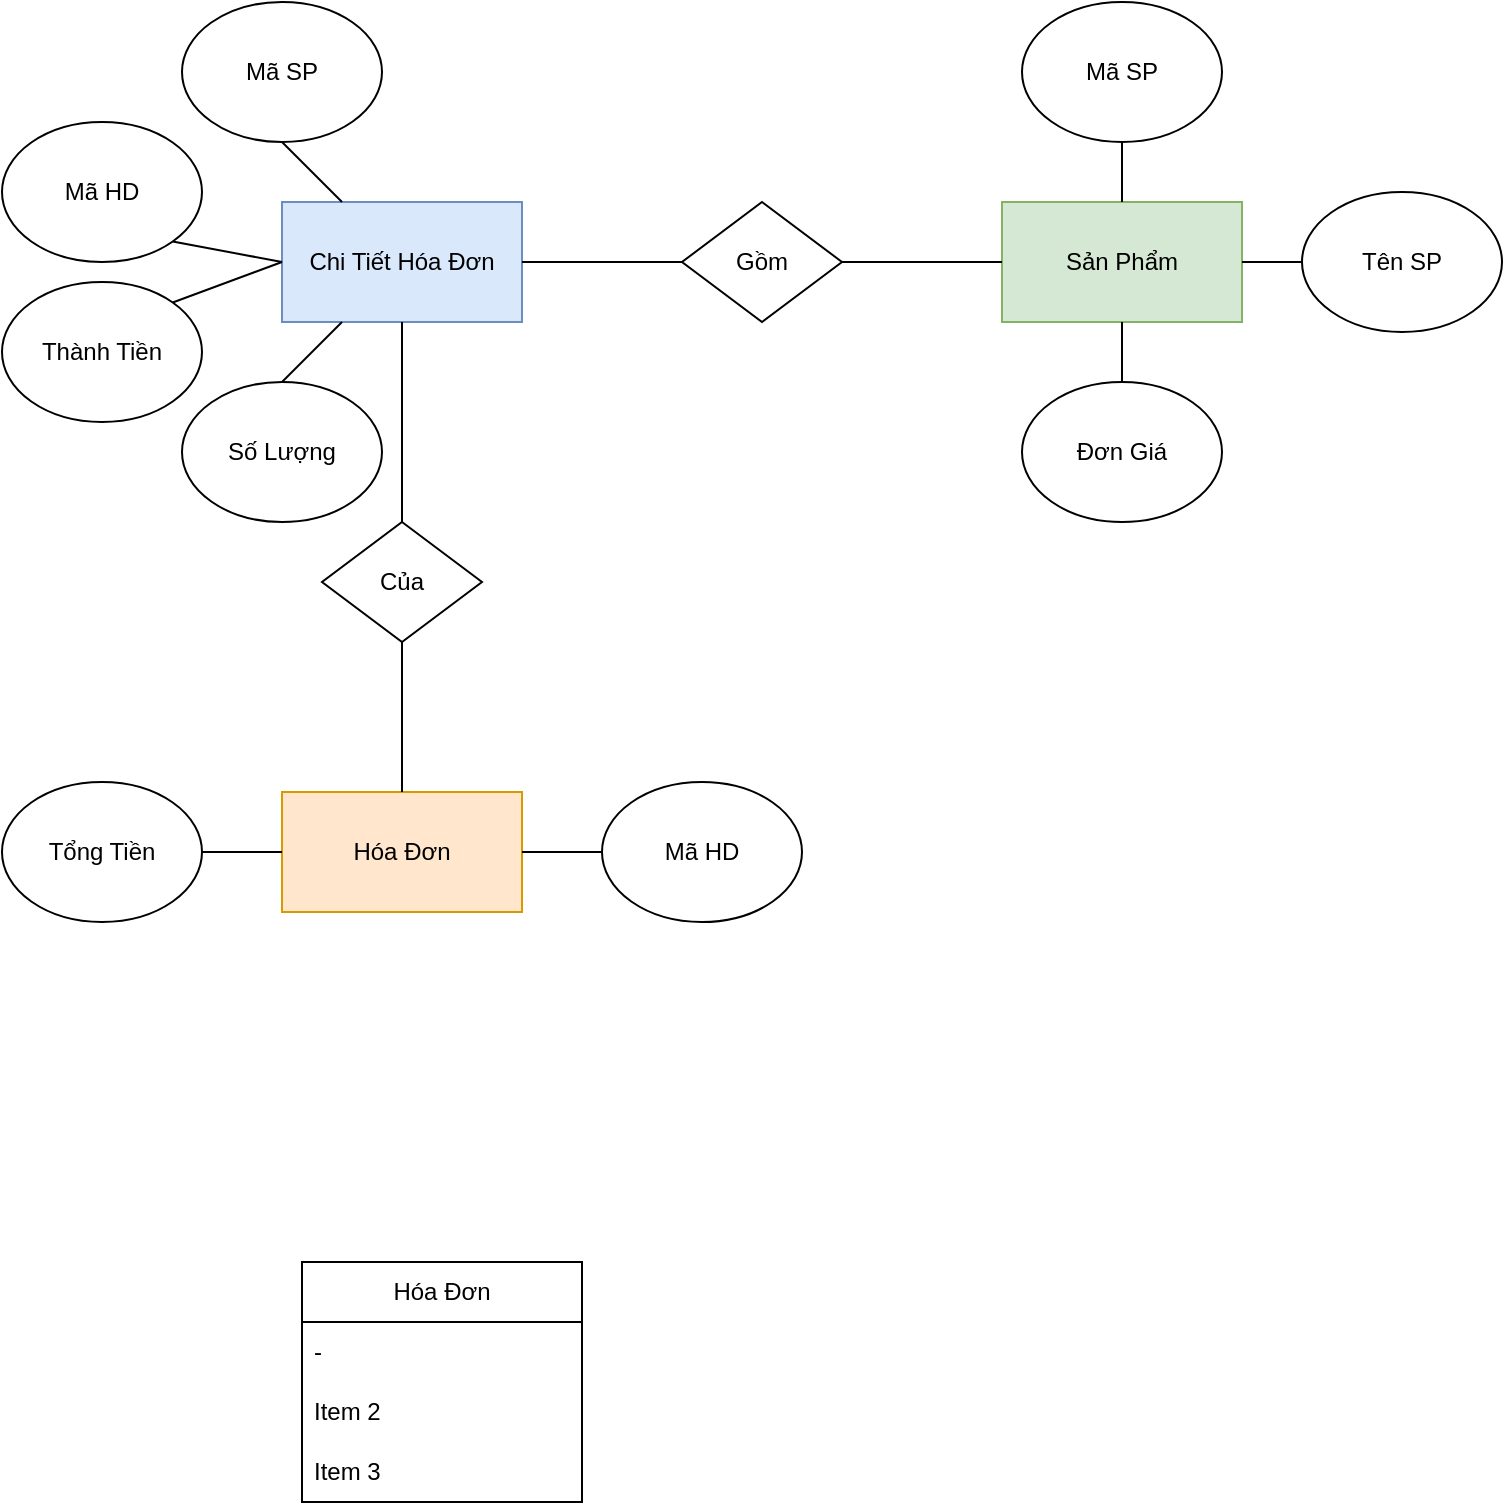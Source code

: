 <mxfile version="24.7.6">
  <diagram name="Page-1" id="pgy9I5oYHcWPJ9aGwN5I">
    <mxGraphModel dx="1235" dy="655" grid="1" gridSize="10" guides="1" tooltips="1" connect="1" arrows="1" fold="1" page="1" pageScale="1" pageWidth="850" pageHeight="1100" math="0" shadow="0">
      <root>
        <mxCell id="0" />
        <mxCell id="1" parent="0" />
        <mxCell id="iatrL-qNKA81DHMAHy29-2" value="Hóa Đơn" style="rounded=0;whiteSpace=wrap;html=1;fillColor=#ffe6cc;strokeColor=#d79b00;" vertex="1" parent="1">
          <mxGeometry x="360" y="415" width="120" height="60" as="geometry" />
        </mxCell>
        <mxCell id="iatrL-qNKA81DHMAHy29-4" value="Chi Tiết Hóa Đơn" style="rounded=0;whiteSpace=wrap;html=1;fillColor=#dae8fc;strokeColor=#6c8ebf;" vertex="1" parent="1">
          <mxGeometry x="360" y="120" width="120" height="60" as="geometry" />
        </mxCell>
        <mxCell id="iatrL-qNKA81DHMAHy29-5" value="Sản Phẩm" style="rounded=0;whiteSpace=wrap;html=1;fillColor=#d5e8d4;strokeColor=#82b366;" vertex="1" parent="1">
          <mxGeometry x="720" y="120" width="120" height="60" as="geometry" />
        </mxCell>
        <mxCell id="iatrL-qNKA81DHMAHy29-6" value="Mã HD" style="ellipse;whiteSpace=wrap;html=1;" vertex="1" parent="1">
          <mxGeometry x="520" y="410" width="100" height="70" as="geometry" />
        </mxCell>
        <mxCell id="iatrL-qNKA81DHMAHy29-7" value="Mã HD" style="ellipse;whiteSpace=wrap;html=1;" vertex="1" parent="1">
          <mxGeometry x="220" y="80" width="100" height="70" as="geometry" />
        </mxCell>
        <mxCell id="iatrL-qNKA81DHMAHy29-8" value="Mã SP" style="ellipse;whiteSpace=wrap;html=1;" vertex="1" parent="1">
          <mxGeometry x="310" y="20" width="100" height="70" as="geometry" />
        </mxCell>
        <mxCell id="iatrL-qNKA81DHMAHy29-9" value="Số Lượng" style="ellipse;whiteSpace=wrap;html=1;" vertex="1" parent="1">
          <mxGeometry x="310" y="210" width="100" height="70" as="geometry" />
        </mxCell>
        <mxCell id="iatrL-qNKA81DHMAHy29-10" value="Đơn Giá" style="ellipse;whiteSpace=wrap;html=1;" vertex="1" parent="1">
          <mxGeometry x="730" y="210" width="100" height="70" as="geometry" />
        </mxCell>
        <mxCell id="iatrL-qNKA81DHMAHy29-11" value="Tổng Tiền" style="ellipse;whiteSpace=wrap;html=1;" vertex="1" parent="1">
          <mxGeometry x="220" y="410" width="100" height="70" as="geometry" />
        </mxCell>
        <mxCell id="iatrL-qNKA81DHMAHy29-12" value="Thành Tiền" style="ellipse;whiteSpace=wrap;html=1;" vertex="1" parent="1">
          <mxGeometry x="220" y="160" width="100" height="70" as="geometry" />
        </mxCell>
        <mxCell id="iatrL-qNKA81DHMAHy29-13" value="Mã SP" style="ellipse;whiteSpace=wrap;html=1;" vertex="1" parent="1">
          <mxGeometry x="730" y="20" width="100" height="70" as="geometry" />
        </mxCell>
        <mxCell id="iatrL-qNKA81DHMAHy29-14" value="Tên SP" style="ellipse;whiteSpace=wrap;html=1;" vertex="1" parent="1">
          <mxGeometry x="870" y="115" width="100" height="70" as="geometry" />
        </mxCell>
        <mxCell id="iatrL-qNKA81DHMAHy29-16" value="" style="endArrow=none;html=1;rounded=0;entryX=0;entryY=0.5;entryDx=0;entryDy=0;exitX=1;exitY=0.5;exitDx=0;exitDy=0;" edge="1" parent="1" source="iatrL-qNKA81DHMAHy29-11" target="iatrL-qNKA81DHMAHy29-2">
          <mxGeometry width="50" height="50" relative="1" as="geometry">
            <mxPoint x="10" y="560" as="sourcePoint" />
            <mxPoint x="60" y="510" as="targetPoint" />
          </mxGeometry>
        </mxCell>
        <mxCell id="iatrL-qNKA81DHMAHy29-17" value="" style="endArrow=none;html=1;rounded=0;entryX=0;entryY=0.5;entryDx=0;entryDy=0;exitX=1;exitY=0.5;exitDx=0;exitDy=0;" edge="1" parent="1" source="iatrL-qNKA81DHMAHy29-2" target="iatrL-qNKA81DHMAHy29-6">
          <mxGeometry width="50" height="50" relative="1" as="geometry">
            <mxPoint x="150" y="560" as="sourcePoint" />
            <mxPoint x="200" y="510" as="targetPoint" />
          </mxGeometry>
        </mxCell>
        <mxCell id="iatrL-qNKA81DHMAHy29-21" value="" style="endArrow=none;html=1;rounded=0;entryX=0.5;entryY=1;entryDx=0;entryDy=0;exitX=0.5;exitY=0;exitDx=0;exitDy=0;" edge="1" parent="1" source="iatrL-qNKA81DHMAHy29-22" target="iatrL-qNKA81DHMAHy29-4">
          <mxGeometry width="50" height="50" relative="1" as="geometry">
            <mxPoint x="420" y="280" as="sourcePoint" />
            <mxPoint x="470" y="300" as="targetPoint" />
          </mxGeometry>
        </mxCell>
        <mxCell id="iatrL-qNKA81DHMAHy29-22" value="Của" style="rhombus;whiteSpace=wrap;html=1;" vertex="1" parent="1">
          <mxGeometry x="380" y="280" width="80" height="60" as="geometry" />
        </mxCell>
        <mxCell id="iatrL-qNKA81DHMAHy29-23" value="" style="endArrow=none;html=1;rounded=0;entryX=0.5;entryY=1;entryDx=0;entryDy=0;exitX=0.5;exitY=0;exitDx=0;exitDy=0;" edge="1" parent="1" source="iatrL-qNKA81DHMAHy29-2" target="iatrL-qNKA81DHMAHy29-22">
          <mxGeometry width="50" height="50" relative="1" as="geometry">
            <mxPoint x="180" y="400" as="sourcePoint" />
            <mxPoint x="230" y="350" as="targetPoint" />
          </mxGeometry>
        </mxCell>
        <mxCell id="iatrL-qNKA81DHMAHy29-24" value="Gồm" style="rhombus;whiteSpace=wrap;html=1;" vertex="1" parent="1">
          <mxGeometry x="560" y="120" width="80" height="60" as="geometry" />
        </mxCell>
        <mxCell id="iatrL-qNKA81DHMAHy29-25" value="" style="endArrow=none;html=1;rounded=0;entryX=0;entryY=0.5;entryDx=0;entryDy=0;exitX=1;exitY=0.5;exitDx=0;exitDy=0;" edge="1" parent="1" source="iatrL-qNKA81DHMAHy29-4" target="iatrL-qNKA81DHMAHy29-24">
          <mxGeometry width="50" height="50" relative="1" as="geometry">
            <mxPoint x="580" y="290" as="sourcePoint" />
            <mxPoint x="630" y="240" as="targetPoint" />
          </mxGeometry>
        </mxCell>
        <mxCell id="iatrL-qNKA81DHMAHy29-26" value="" style="endArrow=none;html=1;rounded=0;entryX=0;entryY=0.5;entryDx=0;entryDy=0;exitX=1;exitY=0.5;exitDx=0;exitDy=0;" edge="1" parent="1" source="iatrL-qNKA81DHMAHy29-24" target="iatrL-qNKA81DHMAHy29-5">
          <mxGeometry width="50" height="50" relative="1" as="geometry">
            <mxPoint x="490" y="160" as="sourcePoint" />
            <mxPoint x="570" y="160" as="targetPoint" />
          </mxGeometry>
        </mxCell>
        <mxCell id="iatrL-qNKA81DHMAHy29-27" value="" style="endArrow=none;html=1;rounded=0;entryX=0;entryY=0.5;entryDx=0;entryDy=0;exitX=1;exitY=0.5;exitDx=0;exitDy=0;" edge="1" parent="1" source="iatrL-qNKA81DHMAHy29-5" target="iatrL-qNKA81DHMAHy29-14">
          <mxGeometry width="50" height="50" relative="1" as="geometry">
            <mxPoint x="890" y="320" as="sourcePoint" />
            <mxPoint x="940" y="270" as="targetPoint" />
          </mxGeometry>
        </mxCell>
        <mxCell id="iatrL-qNKA81DHMAHy29-28" value="" style="endArrow=none;html=1;rounded=0;entryX=0.5;entryY=1;entryDx=0;entryDy=0;exitX=0.5;exitY=0;exitDx=0;exitDy=0;" edge="1" parent="1" source="iatrL-qNKA81DHMAHy29-10" target="iatrL-qNKA81DHMAHy29-5">
          <mxGeometry width="50" height="50" relative="1" as="geometry">
            <mxPoint x="850" y="160" as="sourcePoint" />
            <mxPoint x="880" y="160" as="targetPoint" />
          </mxGeometry>
        </mxCell>
        <mxCell id="iatrL-qNKA81DHMAHy29-29" value="" style="endArrow=none;html=1;rounded=0;exitX=0.5;exitY=1;exitDx=0;exitDy=0;" edge="1" parent="1" source="iatrL-qNKA81DHMAHy29-13" target="iatrL-qNKA81DHMAHy29-5">
          <mxGeometry width="50" height="50" relative="1" as="geometry">
            <mxPoint x="850" y="160" as="sourcePoint" />
            <mxPoint x="880" y="160" as="targetPoint" />
          </mxGeometry>
        </mxCell>
        <mxCell id="iatrL-qNKA81DHMAHy29-30" value="" style="endArrow=none;html=1;rounded=0;entryX=0.25;entryY=1;entryDx=0;entryDy=0;exitX=0.5;exitY=0;exitDx=0;exitDy=0;" edge="1" parent="1" source="iatrL-qNKA81DHMAHy29-9" target="iatrL-qNKA81DHMAHy29-4">
          <mxGeometry width="50" height="50" relative="1" as="geometry">
            <mxPoint x="180" y="320" as="sourcePoint" />
            <mxPoint x="230" y="270" as="targetPoint" />
          </mxGeometry>
        </mxCell>
        <mxCell id="iatrL-qNKA81DHMAHy29-31" value="" style="endArrow=none;html=1;rounded=0;entryX=0;entryY=0.5;entryDx=0;entryDy=0;exitX=1;exitY=0;exitDx=0;exitDy=0;" edge="1" parent="1" source="iatrL-qNKA81DHMAHy29-12" target="iatrL-qNKA81DHMAHy29-4">
          <mxGeometry width="50" height="50" relative="1" as="geometry">
            <mxPoint x="110" y="390" as="sourcePoint" />
            <mxPoint x="160" y="340" as="targetPoint" />
          </mxGeometry>
        </mxCell>
        <mxCell id="iatrL-qNKA81DHMAHy29-32" value="" style="endArrow=none;html=1;rounded=0;entryX=1;entryY=1;entryDx=0;entryDy=0;exitX=0;exitY=0.5;exitDx=0;exitDy=0;" edge="1" parent="1" source="iatrL-qNKA81DHMAHy29-4" target="iatrL-qNKA81DHMAHy29-7">
          <mxGeometry width="50" height="50" relative="1" as="geometry">
            <mxPoint x="316" y="180" as="sourcePoint" />
            <mxPoint x="370" y="160" as="targetPoint" />
          </mxGeometry>
        </mxCell>
        <mxCell id="iatrL-qNKA81DHMAHy29-33" value="" style="endArrow=none;html=1;rounded=0;entryX=0.5;entryY=1;entryDx=0;entryDy=0;exitX=0.25;exitY=0;exitDx=0;exitDy=0;" edge="1" parent="1" source="iatrL-qNKA81DHMAHy29-4" target="iatrL-qNKA81DHMAHy29-8">
          <mxGeometry width="50" height="50" relative="1" as="geometry">
            <mxPoint x="370" y="160" as="sourcePoint" />
            <mxPoint x="316" y="150" as="targetPoint" />
          </mxGeometry>
        </mxCell>
        <mxCell id="iatrL-qNKA81DHMAHy29-34" value="Hóa Đơn" style="swimlane;fontStyle=0;childLayout=stackLayout;horizontal=1;startSize=30;horizontalStack=0;resizeParent=1;resizeParentMax=0;resizeLast=0;collapsible=1;marginBottom=0;whiteSpace=wrap;html=1;" vertex="1" parent="1">
          <mxGeometry x="370" y="650" width="140" height="120" as="geometry" />
        </mxCell>
        <mxCell id="iatrL-qNKA81DHMAHy29-35" value="-" style="text;strokeColor=none;fillColor=none;align=left;verticalAlign=middle;spacingLeft=4;spacingRight=4;overflow=hidden;points=[[0,0.5],[1,0.5]];portConstraint=eastwest;rotatable=0;whiteSpace=wrap;html=1;" vertex="1" parent="iatrL-qNKA81DHMAHy29-34">
          <mxGeometry y="30" width="140" height="30" as="geometry" />
        </mxCell>
        <mxCell id="iatrL-qNKA81DHMAHy29-36" value="Item 2" style="text;strokeColor=none;fillColor=none;align=left;verticalAlign=middle;spacingLeft=4;spacingRight=4;overflow=hidden;points=[[0,0.5],[1,0.5]];portConstraint=eastwest;rotatable=0;whiteSpace=wrap;html=1;" vertex="1" parent="iatrL-qNKA81DHMAHy29-34">
          <mxGeometry y="60" width="140" height="30" as="geometry" />
        </mxCell>
        <mxCell id="iatrL-qNKA81DHMAHy29-37" value="Item 3" style="text;strokeColor=none;fillColor=none;align=left;verticalAlign=middle;spacingLeft=4;spacingRight=4;overflow=hidden;points=[[0,0.5],[1,0.5]];portConstraint=eastwest;rotatable=0;whiteSpace=wrap;html=1;" vertex="1" parent="iatrL-qNKA81DHMAHy29-34">
          <mxGeometry y="90" width="140" height="30" as="geometry" />
        </mxCell>
      </root>
    </mxGraphModel>
  </diagram>
</mxfile>
